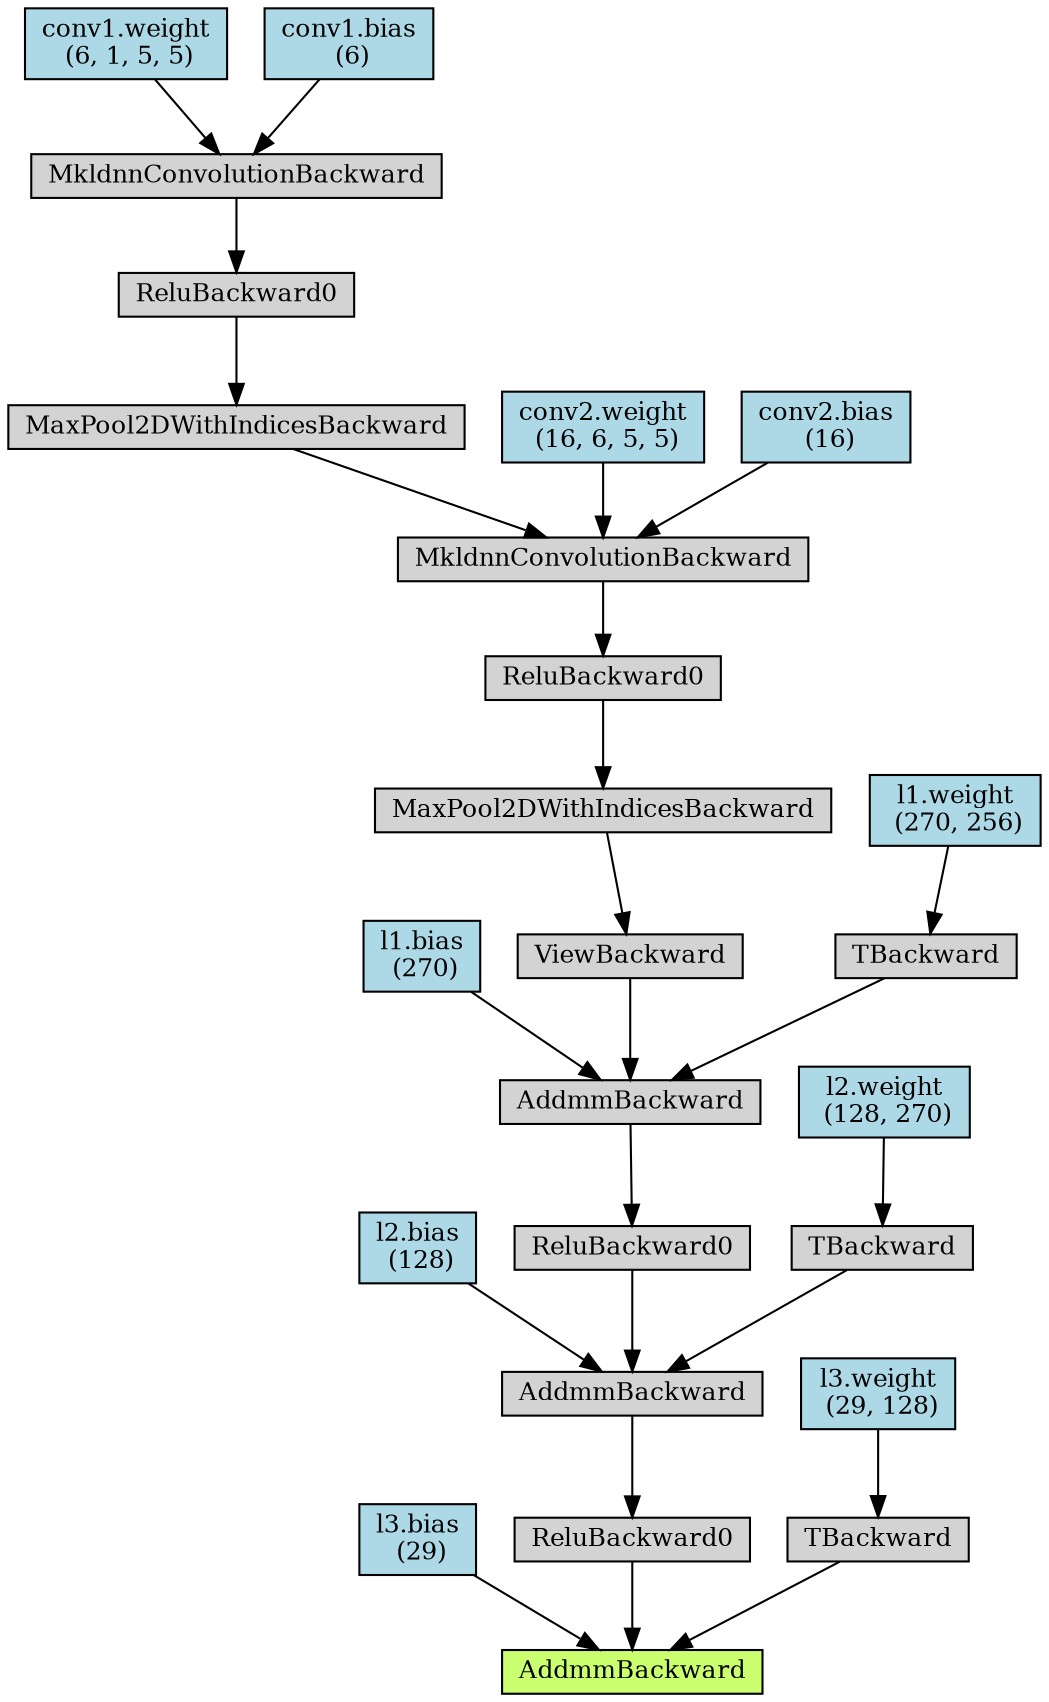 digraph {
	graph [size="12,12"]
	node [align=left fontsize=12 height=0.2 ranksep=0.1 shape=box style=filled]
	139811739964080 [label=AddmmBackward fillcolor=darkolivegreen1]
	139811739965664 -> 139811739964080
	139811739965664 [label="l3.bias
 (29)" fillcolor=lightblue]
	139811739965712 -> 139811739964080
	139811739965712 [label=ReluBackward0]
	139811740560976 -> 139811739965712
	139811740560976 [label=AddmmBackward]
	139811739966288 -> 139811740560976
	139811739966288 [label="l2.bias
 (128)" fillcolor=lightblue]
	139811739966240 -> 139811740560976
	139811739966240 [label=ReluBackward0]
	139811739964656 -> 139811739966240
	139811739964656 [label=AddmmBackward]
	139811739963888 -> 139811739964656
	139811739963888 [label="l1.bias
 (270)" fillcolor=lightblue]
	139811739965568 -> 139811739964656
	139811739965568 [label=ViewBackward]
	139811739967152 -> 139811739965568
	139811739967152 [label=MaxPool2DWithIndicesBackward]
	139811739967440 -> 139811739967152
	139811739967440 [label=ReluBackward0]
	139811739964368 -> 139811739967440
	139811739964368 [label=MkldnnConvolutionBackward]
	139811739964800 -> 139811739964368
	139811739964800 [label=MaxPool2DWithIndicesBackward]
	139811739964848 -> 139811739964800
	139811739964848 [label=ReluBackward0]
	139811739963744 -> 139811739964848
	139811739963744 [label=MkldnnConvolutionBackward]
	139811739963984 -> 139811739963744
	139811739963984 [label="conv1.weight
 (6, 1, 5, 5)" fillcolor=lightblue]
	139811739966480 -> 139811739963744
	139811739966480 [label="conv1.bias
 (6)" fillcolor=lightblue]
	139811739966768 -> 139811739964368
	139811739966768 [label="conv2.weight
 (16, 6, 5, 5)" fillcolor=lightblue]
	139811739963792 -> 139811739964368
	139811739963792 [label="conv2.bias
 (16)" fillcolor=lightblue]
	139811739964128 -> 139811739964656
	139811739964128 [label=TBackward]
	139811739967056 -> 139811739964128
	139811739967056 [label="l1.weight
 (270, 256)" fillcolor=lightblue]
	139811739965520 -> 139811740560976
	139811739965520 [label=TBackward]
	139811739965760 -> 139811739965520
	139811739965760 [label="l2.weight
 (128, 270)" fillcolor=lightblue]
	139811739964608 -> 139811739964080
	139811739964608 [label=TBackward]
	139811939084128 -> 139811739964608
	139811939084128 [label="l3.weight
 (29, 128)" fillcolor=lightblue]
}
